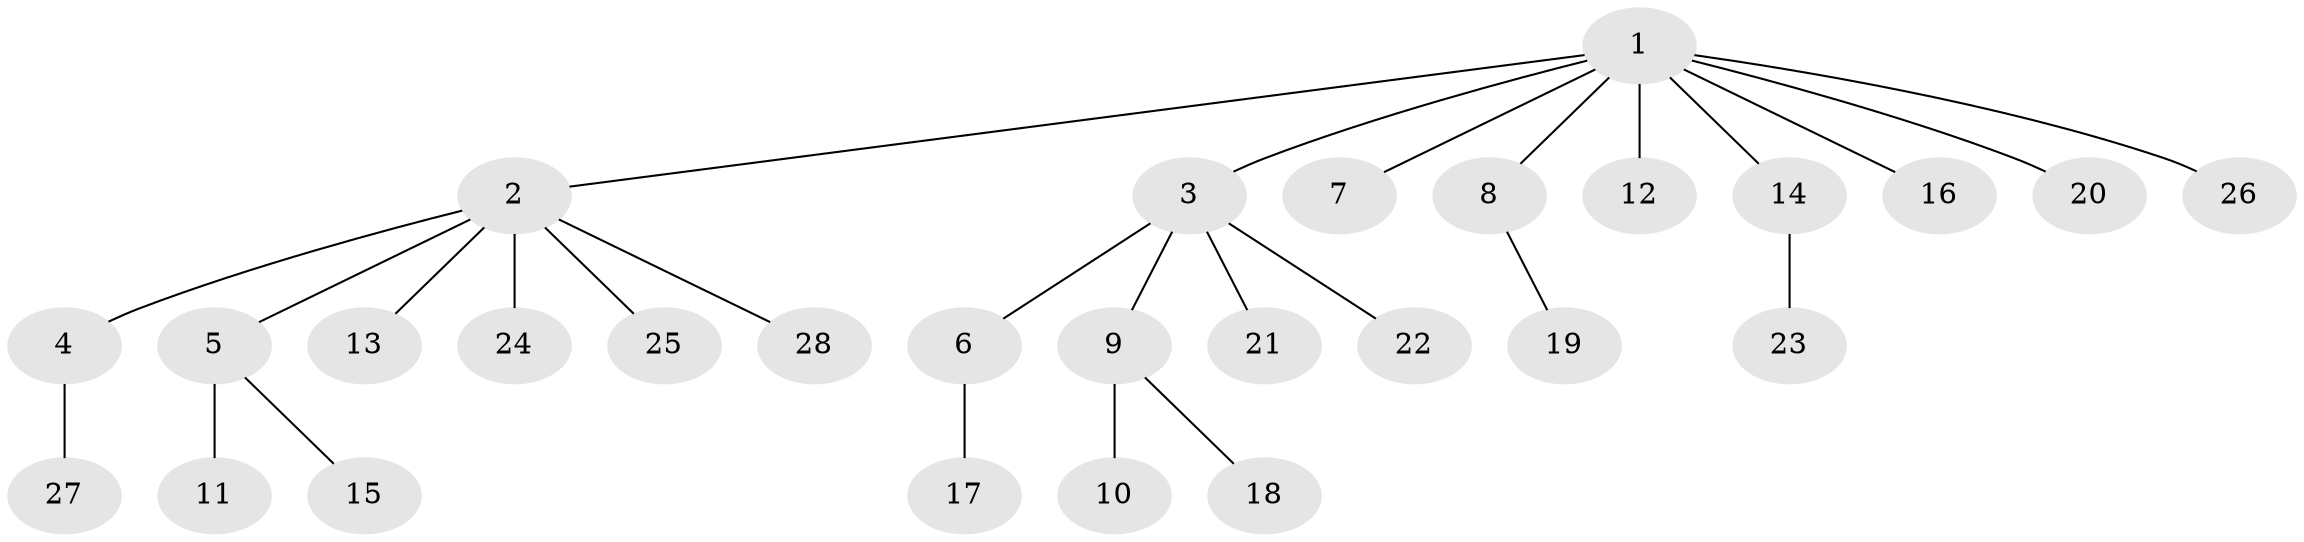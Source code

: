 // original degree distribution, {10: 0.03773584905660377, 8: 0.03773584905660377, 6: 0.018867924528301886, 2: 0.18867924528301888, 1: 0.6792452830188679, 3: 0.03773584905660377}
// Generated by graph-tools (version 1.1) at 2025/35/03/09/25 02:35:36]
// undirected, 28 vertices, 27 edges
graph export_dot {
graph [start="1"]
  node [color=gray90,style=filled];
  1;
  2;
  3;
  4;
  5;
  6;
  7;
  8;
  9;
  10;
  11;
  12;
  13;
  14;
  15;
  16;
  17;
  18;
  19;
  20;
  21;
  22;
  23;
  24;
  25;
  26;
  27;
  28;
  1 -- 2 [weight=1.0];
  1 -- 3 [weight=1.0];
  1 -- 7 [weight=1.0];
  1 -- 8 [weight=1.0];
  1 -- 12 [weight=1.0];
  1 -- 14 [weight=1.0];
  1 -- 16 [weight=1.0];
  1 -- 20 [weight=1.0];
  1 -- 26 [weight=1.0];
  2 -- 4 [weight=1.0];
  2 -- 5 [weight=1.0];
  2 -- 13 [weight=1.0];
  2 -- 24 [weight=1.0];
  2 -- 25 [weight=1.0];
  2 -- 28 [weight=1.0];
  3 -- 6 [weight=1.0];
  3 -- 9 [weight=1.0];
  3 -- 21 [weight=1.0];
  3 -- 22 [weight=1.0];
  4 -- 27 [weight=1.0];
  5 -- 11 [weight=5.0];
  5 -- 15 [weight=1.0];
  6 -- 17 [weight=1.0];
  8 -- 19 [weight=1.0];
  9 -- 10 [weight=7.0];
  9 -- 18 [weight=1.0];
  14 -- 23 [weight=1.0];
}

